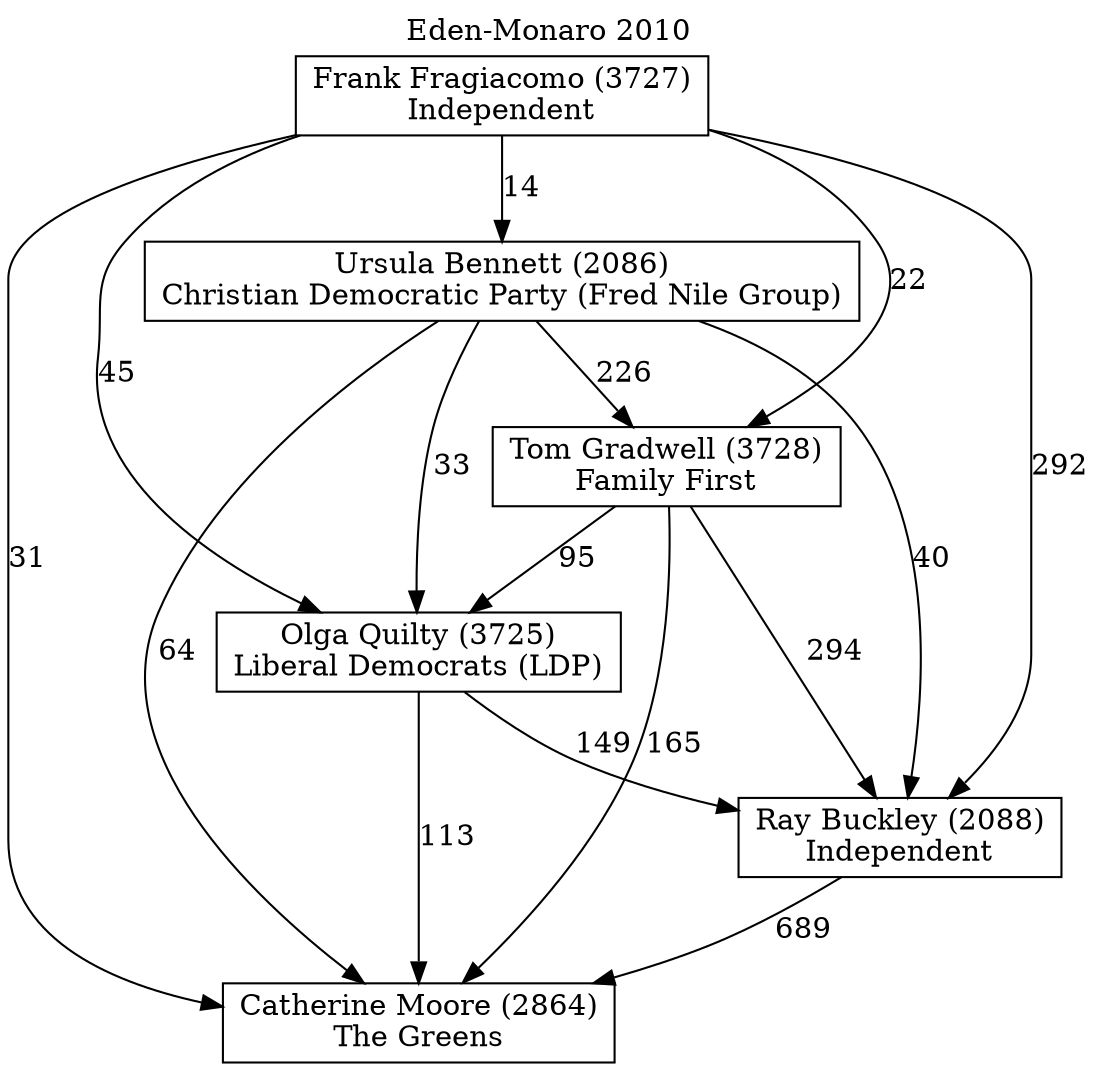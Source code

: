 // House preference flow
digraph "Catherine Moore (2864)_Eden-Monaro_2010" {
	graph [label="Eden-Monaro 2010" labelloc=t mclimit=10]
	node [shape=box]
	"Catherine Moore (2864)" [label="Catherine Moore (2864)
The Greens"]
	"Frank Fragiacomo (3727)" [label="Frank Fragiacomo (3727)
Independent"]
	"Olga Quilty (3725)" [label="Olga Quilty (3725)
Liberal Democrats (LDP)"]
	"Ray Buckley (2088)" [label="Ray Buckley (2088)
Independent"]
	"Tom Gradwell (3728)" [label="Tom Gradwell (3728)
Family First"]
	"Ursula Bennett (2086)" [label="Ursula Bennett (2086)
Christian Democratic Party (Fred Nile Group)"]
	"Frank Fragiacomo (3727)" -> "Catherine Moore (2864)" [label=31]
	"Frank Fragiacomo (3727)" -> "Olga Quilty (3725)" [label=45]
	"Frank Fragiacomo (3727)" -> "Ray Buckley (2088)" [label=292]
	"Frank Fragiacomo (3727)" -> "Tom Gradwell (3728)" [label=22]
	"Frank Fragiacomo (3727)" -> "Ursula Bennett (2086)" [label=14]
	"Olga Quilty (3725)" -> "Catherine Moore (2864)" [label=113]
	"Olga Quilty (3725)" -> "Ray Buckley (2088)" [label=149]
	"Ray Buckley (2088)" -> "Catherine Moore (2864)" [label=689]
	"Tom Gradwell (3728)" -> "Catherine Moore (2864)" [label=165]
	"Tom Gradwell (3728)" -> "Olga Quilty (3725)" [label=95]
	"Tom Gradwell (3728)" -> "Ray Buckley (2088)" [label=294]
	"Ursula Bennett (2086)" -> "Catherine Moore (2864)" [label=64]
	"Ursula Bennett (2086)" -> "Olga Quilty (3725)" [label=33]
	"Ursula Bennett (2086)" -> "Ray Buckley (2088)" [label=40]
	"Ursula Bennett (2086)" -> "Tom Gradwell (3728)" [label=226]
}
